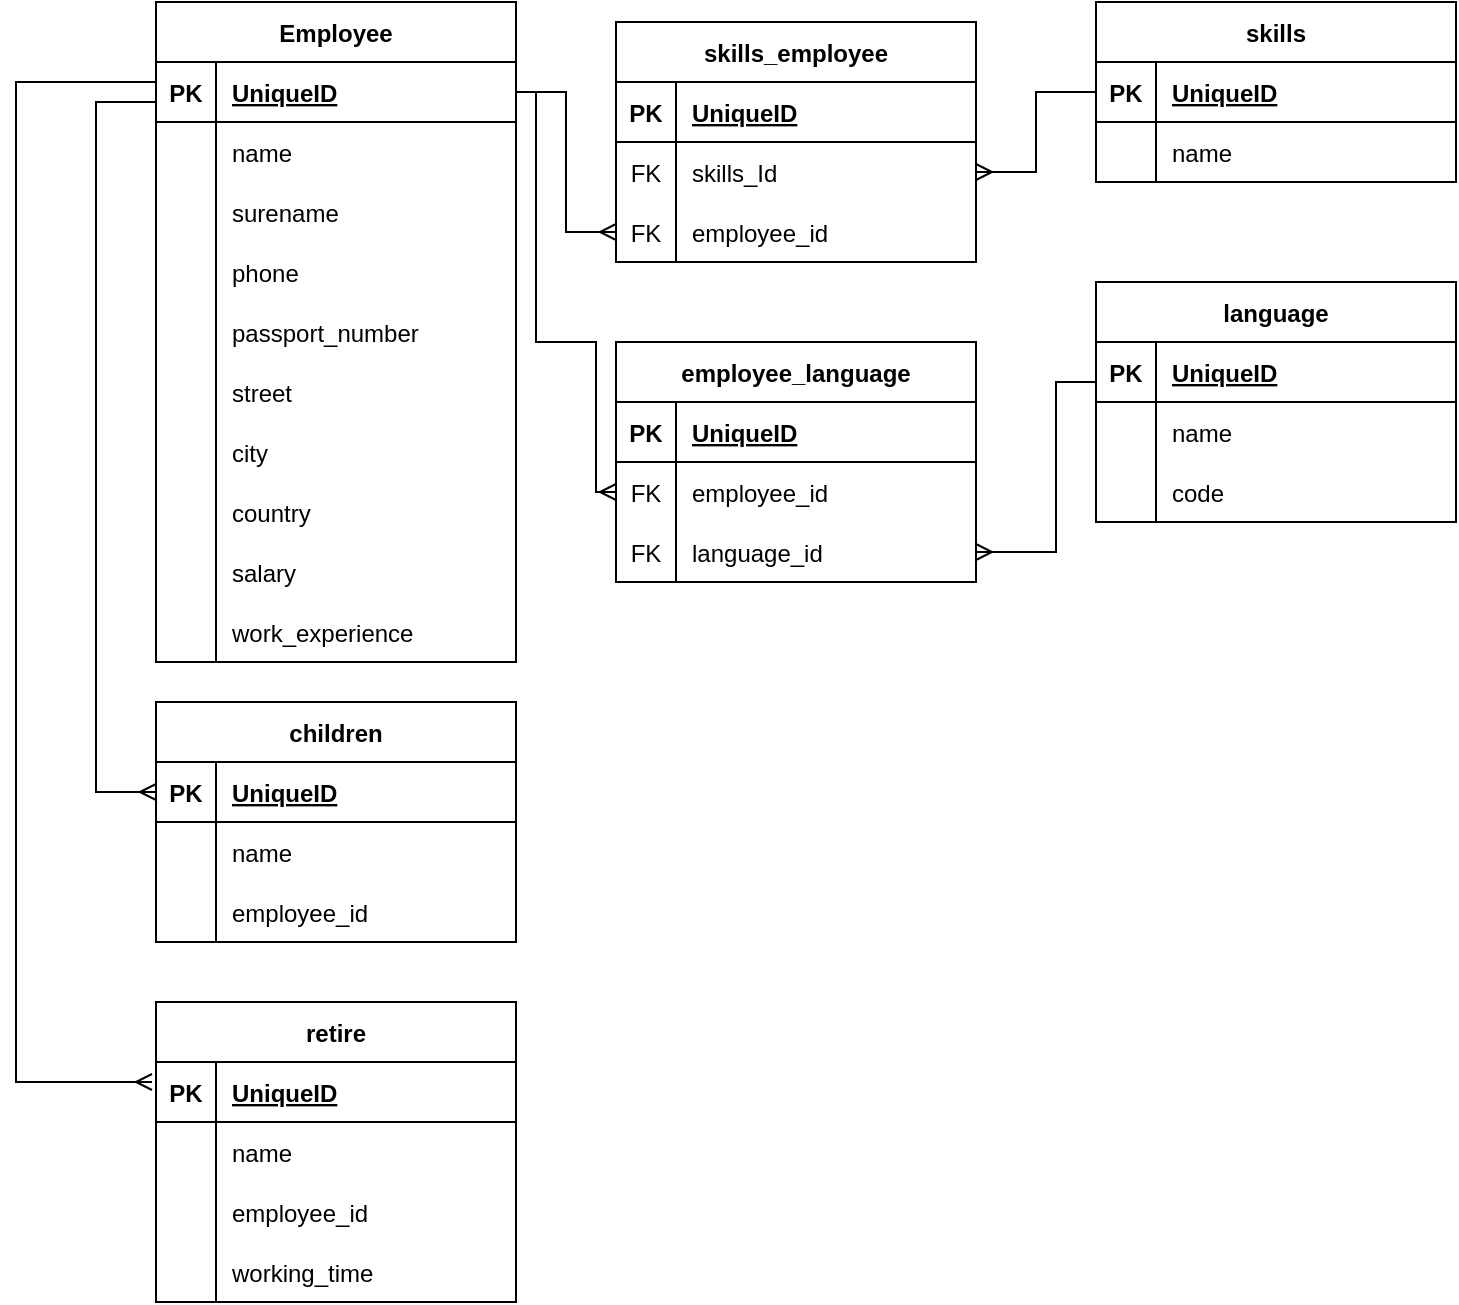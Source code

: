 <mxfile version="17.1.2" type="github">
  <diagram id="XleUn_aJ2QHgJPdEySTZ" name="Page-1">
    <mxGraphModel dx="1566" dy="840" grid="1" gridSize="10" guides="1" tooltips="1" connect="1" arrows="1" fold="1" page="1" pageScale="1" pageWidth="827" pageHeight="1169" math="0" shadow="0">
      <root>
        <mxCell id="0" />
        <mxCell id="1" parent="0" />
        <mxCell id="KHHjTdDqQCsPcmAyDWd0-1" value="Employee" style="shape=table;startSize=30;container=1;collapsible=1;childLayout=tableLayout;fixedRows=1;rowLines=0;fontStyle=1;align=center;resizeLast=1;" parent="1" vertex="1">
          <mxGeometry x="150" y="30" width="180" height="330" as="geometry" />
        </mxCell>
        <mxCell id="KHHjTdDqQCsPcmAyDWd0-2" value="" style="shape=tableRow;horizontal=0;startSize=0;swimlaneHead=0;swimlaneBody=0;fillColor=none;collapsible=0;dropTarget=0;points=[[0,0.5],[1,0.5]];portConstraint=eastwest;top=0;left=0;right=0;bottom=1;" parent="KHHjTdDqQCsPcmAyDWd0-1" vertex="1">
          <mxGeometry y="30" width="180" height="30" as="geometry" />
        </mxCell>
        <mxCell id="KHHjTdDqQCsPcmAyDWd0-3" value="PK" style="shape=partialRectangle;connectable=0;fillColor=none;top=0;left=0;bottom=0;right=0;fontStyle=1;overflow=hidden;" parent="KHHjTdDqQCsPcmAyDWd0-2" vertex="1">
          <mxGeometry width="30" height="30" as="geometry">
            <mxRectangle width="30" height="30" as="alternateBounds" />
          </mxGeometry>
        </mxCell>
        <mxCell id="KHHjTdDqQCsPcmAyDWd0-4" value="UniqueID" style="shape=partialRectangle;connectable=0;fillColor=none;top=0;left=0;bottom=0;right=0;align=left;spacingLeft=6;fontStyle=5;overflow=hidden;" parent="KHHjTdDqQCsPcmAyDWd0-2" vertex="1">
          <mxGeometry x="30" width="150" height="30" as="geometry">
            <mxRectangle width="150" height="30" as="alternateBounds" />
          </mxGeometry>
        </mxCell>
        <mxCell id="KHHjTdDqQCsPcmAyDWd0-5" value="" style="shape=tableRow;horizontal=0;startSize=0;swimlaneHead=0;swimlaneBody=0;fillColor=none;collapsible=0;dropTarget=0;points=[[0,0.5],[1,0.5]];portConstraint=eastwest;top=0;left=0;right=0;bottom=0;" parent="KHHjTdDqQCsPcmAyDWd0-1" vertex="1">
          <mxGeometry y="60" width="180" height="30" as="geometry" />
        </mxCell>
        <mxCell id="KHHjTdDqQCsPcmAyDWd0-6" value="" style="shape=partialRectangle;connectable=0;fillColor=none;top=0;left=0;bottom=0;right=0;editable=1;overflow=hidden;" parent="KHHjTdDqQCsPcmAyDWd0-5" vertex="1">
          <mxGeometry width="30" height="30" as="geometry">
            <mxRectangle width="30" height="30" as="alternateBounds" />
          </mxGeometry>
        </mxCell>
        <mxCell id="KHHjTdDqQCsPcmAyDWd0-7" value="name" style="shape=partialRectangle;connectable=0;fillColor=none;top=0;left=0;bottom=0;right=0;align=left;spacingLeft=6;overflow=hidden;" parent="KHHjTdDqQCsPcmAyDWd0-5" vertex="1">
          <mxGeometry x="30" width="150" height="30" as="geometry">
            <mxRectangle width="150" height="30" as="alternateBounds" />
          </mxGeometry>
        </mxCell>
        <mxCell id="KHHjTdDqQCsPcmAyDWd0-8" value="" style="shape=tableRow;horizontal=0;startSize=0;swimlaneHead=0;swimlaneBody=0;fillColor=none;collapsible=0;dropTarget=0;points=[[0,0.5],[1,0.5]];portConstraint=eastwest;top=0;left=0;right=0;bottom=0;" parent="KHHjTdDqQCsPcmAyDWd0-1" vertex="1">
          <mxGeometry y="90" width="180" height="30" as="geometry" />
        </mxCell>
        <mxCell id="KHHjTdDqQCsPcmAyDWd0-9" value="" style="shape=partialRectangle;connectable=0;fillColor=none;top=0;left=0;bottom=0;right=0;editable=1;overflow=hidden;" parent="KHHjTdDqQCsPcmAyDWd0-8" vertex="1">
          <mxGeometry width="30" height="30" as="geometry">
            <mxRectangle width="30" height="30" as="alternateBounds" />
          </mxGeometry>
        </mxCell>
        <mxCell id="KHHjTdDqQCsPcmAyDWd0-10" value="surename" style="shape=partialRectangle;connectable=0;fillColor=none;top=0;left=0;bottom=0;right=0;align=left;spacingLeft=6;overflow=hidden;" parent="KHHjTdDqQCsPcmAyDWd0-8" vertex="1">
          <mxGeometry x="30" width="150" height="30" as="geometry">
            <mxRectangle width="150" height="30" as="alternateBounds" />
          </mxGeometry>
        </mxCell>
        <mxCell id="KHHjTdDqQCsPcmAyDWd0-11" value="" style="shape=tableRow;horizontal=0;startSize=0;swimlaneHead=0;swimlaneBody=0;fillColor=none;collapsible=0;dropTarget=0;points=[[0,0.5],[1,0.5]];portConstraint=eastwest;top=0;left=0;right=0;bottom=0;" parent="KHHjTdDqQCsPcmAyDWd0-1" vertex="1">
          <mxGeometry y="120" width="180" height="30" as="geometry" />
        </mxCell>
        <mxCell id="KHHjTdDqQCsPcmAyDWd0-12" value="" style="shape=partialRectangle;connectable=0;fillColor=none;top=0;left=0;bottom=0;right=0;editable=1;overflow=hidden;" parent="KHHjTdDqQCsPcmAyDWd0-11" vertex="1">
          <mxGeometry width="30" height="30" as="geometry">
            <mxRectangle width="30" height="30" as="alternateBounds" />
          </mxGeometry>
        </mxCell>
        <mxCell id="KHHjTdDqQCsPcmAyDWd0-13" value="phone" style="shape=partialRectangle;connectable=0;fillColor=none;top=0;left=0;bottom=0;right=0;align=left;spacingLeft=6;overflow=hidden;" parent="KHHjTdDqQCsPcmAyDWd0-11" vertex="1">
          <mxGeometry x="30" width="150" height="30" as="geometry">
            <mxRectangle width="150" height="30" as="alternateBounds" />
          </mxGeometry>
        </mxCell>
        <mxCell id="CJWJy8tYEHnfp7j8FekK-19" value="" style="shape=tableRow;horizontal=0;startSize=0;swimlaneHead=0;swimlaneBody=0;fillColor=none;collapsible=0;dropTarget=0;points=[[0,0.5],[1,0.5]];portConstraint=eastwest;top=0;left=0;right=0;bottom=0;" vertex="1" parent="KHHjTdDqQCsPcmAyDWd0-1">
          <mxGeometry y="150" width="180" height="30" as="geometry" />
        </mxCell>
        <mxCell id="CJWJy8tYEHnfp7j8FekK-20" value="" style="shape=partialRectangle;connectable=0;fillColor=none;top=0;left=0;bottom=0;right=0;editable=1;overflow=hidden;" vertex="1" parent="CJWJy8tYEHnfp7j8FekK-19">
          <mxGeometry width="30" height="30" as="geometry">
            <mxRectangle width="30" height="30" as="alternateBounds" />
          </mxGeometry>
        </mxCell>
        <mxCell id="CJWJy8tYEHnfp7j8FekK-21" value="passport_number" style="shape=partialRectangle;connectable=0;fillColor=none;top=0;left=0;bottom=0;right=0;align=left;spacingLeft=6;overflow=hidden;" vertex="1" parent="CJWJy8tYEHnfp7j8FekK-19">
          <mxGeometry x="30" width="150" height="30" as="geometry">
            <mxRectangle width="150" height="30" as="alternateBounds" />
          </mxGeometry>
        </mxCell>
        <mxCell id="CJWJy8tYEHnfp7j8FekK-41" value="" style="shape=tableRow;horizontal=0;startSize=0;swimlaneHead=0;swimlaneBody=0;fillColor=none;collapsible=0;dropTarget=0;points=[[0,0.5],[1,0.5]];portConstraint=eastwest;top=0;left=0;right=0;bottom=0;" vertex="1" parent="KHHjTdDqQCsPcmAyDWd0-1">
          <mxGeometry y="180" width="180" height="30" as="geometry" />
        </mxCell>
        <mxCell id="CJWJy8tYEHnfp7j8FekK-42" value="" style="shape=partialRectangle;connectable=0;fillColor=none;top=0;left=0;bottom=0;right=0;editable=1;overflow=hidden;" vertex="1" parent="CJWJy8tYEHnfp7j8FekK-41">
          <mxGeometry width="30" height="30" as="geometry">
            <mxRectangle width="30" height="30" as="alternateBounds" />
          </mxGeometry>
        </mxCell>
        <mxCell id="CJWJy8tYEHnfp7j8FekK-43" value="street" style="shape=partialRectangle;connectable=0;fillColor=none;top=0;left=0;bottom=0;right=0;align=left;spacingLeft=6;overflow=hidden;" vertex="1" parent="CJWJy8tYEHnfp7j8FekK-41">
          <mxGeometry x="30" width="150" height="30" as="geometry">
            <mxRectangle width="150" height="30" as="alternateBounds" />
          </mxGeometry>
        </mxCell>
        <mxCell id="CJWJy8tYEHnfp7j8FekK-44" value="" style="shape=tableRow;horizontal=0;startSize=0;swimlaneHead=0;swimlaneBody=0;fillColor=none;collapsible=0;dropTarget=0;points=[[0,0.5],[1,0.5]];portConstraint=eastwest;top=0;left=0;right=0;bottom=0;" vertex="1" parent="KHHjTdDqQCsPcmAyDWd0-1">
          <mxGeometry y="210" width="180" height="30" as="geometry" />
        </mxCell>
        <mxCell id="CJWJy8tYEHnfp7j8FekK-45" value="" style="shape=partialRectangle;connectable=0;fillColor=none;top=0;left=0;bottom=0;right=0;editable=1;overflow=hidden;" vertex="1" parent="CJWJy8tYEHnfp7j8FekK-44">
          <mxGeometry width="30" height="30" as="geometry">
            <mxRectangle width="30" height="30" as="alternateBounds" />
          </mxGeometry>
        </mxCell>
        <mxCell id="CJWJy8tYEHnfp7j8FekK-46" value="city" style="shape=partialRectangle;connectable=0;fillColor=none;top=0;left=0;bottom=0;right=0;align=left;spacingLeft=6;overflow=hidden;" vertex="1" parent="CJWJy8tYEHnfp7j8FekK-44">
          <mxGeometry x="30" width="150" height="30" as="geometry">
            <mxRectangle width="150" height="30" as="alternateBounds" />
          </mxGeometry>
        </mxCell>
        <mxCell id="CJWJy8tYEHnfp7j8FekK-47" value="" style="shape=tableRow;horizontal=0;startSize=0;swimlaneHead=0;swimlaneBody=0;fillColor=none;collapsible=0;dropTarget=0;points=[[0,0.5],[1,0.5]];portConstraint=eastwest;top=0;left=0;right=0;bottom=0;" vertex="1" parent="KHHjTdDqQCsPcmAyDWd0-1">
          <mxGeometry y="240" width="180" height="30" as="geometry" />
        </mxCell>
        <mxCell id="CJWJy8tYEHnfp7j8FekK-48" value="" style="shape=partialRectangle;connectable=0;fillColor=none;top=0;left=0;bottom=0;right=0;editable=1;overflow=hidden;" vertex="1" parent="CJWJy8tYEHnfp7j8FekK-47">
          <mxGeometry width="30" height="30" as="geometry">
            <mxRectangle width="30" height="30" as="alternateBounds" />
          </mxGeometry>
        </mxCell>
        <mxCell id="CJWJy8tYEHnfp7j8FekK-49" value="country" style="shape=partialRectangle;connectable=0;fillColor=none;top=0;left=0;bottom=0;right=0;align=left;spacingLeft=6;overflow=hidden;" vertex="1" parent="CJWJy8tYEHnfp7j8FekK-47">
          <mxGeometry x="30" width="150" height="30" as="geometry">
            <mxRectangle width="150" height="30" as="alternateBounds" />
          </mxGeometry>
        </mxCell>
        <mxCell id="CJWJy8tYEHnfp7j8FekK-148" value="" style="shape=tableRow;horizontal=0;startSize=0;swimlaneHead=0;swimlaneBody=0;fillColor=none;collapsible=0;dropTarget=0;points=[[0,0.5],[1,0.5]];portConstraint=eastwest;top=0;left=0;right=0;bottom=0;" vertex="1" parent="KHHjTdDqQCsPcmAyDWd0-1">
          <mxGeometry y="270" width="180" height="30" as="geometry" />
        </mxCell>
        <mxCell id="CJWJy8tYEHnfp7j8FekK-149" value="" style="shape=partialRectangle;connectable=0;fillColor=none;top=0;left=0;bottom=0;right=0;editable=1;overflow=hidden;" vertex="1" parent="CJWJy8tYEHnfp7j8FekK-148">
          <mxGeometry width="30" height="30" as="geometry">
            <mxRectangle width="30" height="30" as="alternateBounds" />
          </mxGeometry>
        </mxCell>
        <mxCell id="CJWJy8tYEHnfp7j8FekK-150" value="salary" style="shape=partialRectangle;connectable=0;fillColor=none;top=0;left=0;bottom=0;right=0;align=left;spacingLeft=6;overflow=hidden;" vertex="1" parent="CJWJy8tYEHnfp7j8FekK-148">
          <mxGeometry x="30" width="150" height="30" as="geometry">
            <mxRectangle width="150" height="30" as="alternateBounds" />
          </mxGeometry>
        </mxCell>
        <mxCell id="CJWJy8tYEHnfp7j8FekK-162" value="" style="shape=tableRow;horizontal=0;startSize=0;swimlaneHead=0;swimlaneBody=0;fillColor=none;collapsible=0;dropTarget=0;points=[[0,0.5],[1,0.5]];portConstraint=eastwest;top=0;left=0;right=0;bottom=0;" vertex="1" parent="KHHjTdDqQCsPcmAyDWd0-1">
          <mxGeometry y="300" width="180" height="30" as="geometry" />
        </mxCell>
        <mxCell id="CJWJy8tYEHnfp7j8FekK-163" value="" style="shape=partialRectangle;connectable=0;fillColor=none;top=0;left=0;bottom=0;right=0;editable=1;overflow=hidden;" vertex="1" parent="CJWJy8tYEHnfp7j8FekK-162">
          <mxGeometry width="30" height="30" as="geometry">
            <mxRectangle width="30" height="30" as="alternateBounds" />
          </mxGeometry>
        </mxCell>
        <mxCell id="CJWJy8tYEHnfp7j8FekK-164" value="work_experience" style="shape=partialRectangle;connectable=0;fillColor=none;top=0;left=0;bottom=0;right=0;align=left;spacingLeft=6;overflow=hidden;" vertex="1" parent="CJWJy8tYEHnfp7j8FekK-162">
          <mxGeometry x="30" width="150" height="30" as="geometry">
            <mxRectangle width="150" height="30" as="alternateBounds" />
          </mxGeometry>
        </mxCell>
        <mxCell id="KHHjTdDqQCsPcmAyDWd0-73" value="skills" style="shape=table;startSize=30;container=1;collapsible=1;childLayout=tableLayout;fixedRows=1;rowLines=0;fontStyle=1;align=center;resizeLast=1;" parent="1" vertex="1">
          <mxGeometry x="620" y="30" width="180" height="90" as="geometry" />
        </mxCell>
        <mxCell id="KHHjTdDqQCsPcmAyDWd0-74" value="" style="shape=tableRow;horizontal=0;startSize=0;swimlaneHead=0;swimlaneBody=0;fillColor=none;collapsible=0;dropTarget=0;points=[[0,0.5],[1,0.5]];portConstraint=eastwest;top=0;left=0;right=0;bottom=1;" parent="KHHjTdDqQCsPcmAyDWd0-73" vertex="1">
          <mxGeometry y="30" width="180" height="30" as="geometry" />
        </mxCell>
        <mxCell id="KHHjTdDqQCsPcmAyDWd0-75" value="PK" style="shape=partialRectangle;connectable=0;fillColor=none;top=0;left=0;bottom=0;right=0;fontStyle=1;overflow=hidden;" parent="KHHjTdDqQCsPcmAyDWd0-74" vertex="1">
          <mxGeometry width="30" height="30" as="geometry">
            <mxRectangle width="30" height="30" as="alternateBounds" />
          </mxGeometry>
        </mxCell>
        <mxCell id="KHHjTdDqQCsPcmAyDWd0-76" value="UniqueID" style="shape=partialRectangle;connectable=0;fillColor=none;top=0;left=0;bottom=0;right=0;align=left;spacingLeft=6;fontStyle=5;overflow=hidden;" parent="KHHjTdDqQCsPcmAyDWd0-74" vertex="1">
          <mxGeometry x="30" width="150" height="30" as="geometry">
            <mxRectangle width="150" height="30" as="alternateBounds" />
          </mxGeometry>
        </mxCell>
        <mxCell id="KHHjTdDqQCsPcmAyDWd0-77" value="" style="shape=tableRow;horizontal=0;startSize=0;swimlaneHead=0;swimlaneBody=0;fillColor=none;collapsible=0;dropTarget=0;points=[[0,0.5],[1,0.5]];portConstraint=eastwest;top=0;left=0;right=0;bottom=0;" parent="KHHjTdDqQCsPcmAyDWd0-73" vertex="1">
          <mxGeometry y="60" width="180" height="30" as="geometry" />
        </mxCell>
        <mxCell id="KHHjTdDqQCsPcmAyDWd0-78" value="" style="shape=partialRectangle;connectable=0;fillColor=none;top=0;left=0;bottom=0;right=0;editable=1;overflow=hidden;" parent="KHHjTdDqQCsPcmAyDWd0-77" vertex="1">
          <mxGeometry width="30" height="30" as="geometry">
            <mxRectangle width="30" height="30" as="alternateBounds" />
          </mxGeometry>
        </mxCell>
        <mxCell id="KHHjTdDqQCsPcmAyDWd0-79" value="name" style="shape=partialRectangle;connectable=0;fillColor=none;top=0;left=0;bottom=0;right=0;align=left;spacingLeft=6;overflow=hidden;" parent="KHHjTdDqQCsPcmAyDWd0-77" vertex="1">
          <mxGeometry x="30" width="150" height="30" as="geometry">
            <mxRectangle width="150" height="30" as="alternateBounds" />
          </mxGeometry>
        </mxCell>
        <mxCell id="KHHjTdDqQCsPcmAyDWd0-86" value="skills_employee" style="shape=table;startSize=30;container=1;collapsible=1;childLayout=tableLayout;fixedRows=1;rowLines=0;fontStyle=1;align=center;resizeLast=1;" parent="1" vertex="1">
          <mxGeometry x="380" y="40" width="180" height="120" as="geometry" />
        </mxCell>
        <mxCell id="KHHjTdDqQCsPcmAyDWd0-87" value="" style="shape=tableRow;horizontal=0;startSize=0;swimlaneHead=0;swimlaneBody=0;fillColor=none;collapsible=0;dropTarget=0;points=[[0,0.5],[1,0.5]];portConstraint=eastwest;top=0;left=0;right=0;bottom=1;" parent="KHHjTdDqQCsPcmAyDWd0-86" vertex="1">
          <mxGeometry y="30" width="180" height="30" as="geometry" />
        </mxCell>
        <mxCell id="KHHjTdDqQCsPcmAyDWd0-88" value="PK" style="shape=partialRectangle;connectable=0;fillColor=none;top=0;left=0;bottom=0;right=0;fontStyle=1;overflow=hidden;" parent="KHHjTdDqQCsPcmAyDWd0-87" vertex="1">
          <mxGeometry width="30" height="30" as="geometry">
            <mxRectangle width="30" height="30" as="alternateBounds" />
          </mxGeometry>
        </mxCell>
        <mxCell id="KHHjTdDqQCsPcmAyDWd0-89" value="UniqueID" style="shape=partialRectangle;connectable=0;fillColor=none;top=0;left=0;bottom=0;right=0;align=left;spacingLeft=6;fontStyle=5;overflow=hidden;" parent="KHHjTdDqQCsPcmAyDWd0-87" vertex="1">
          <mxGeometry x="30" width="150" height="30" as="geometry">
            <mxRectangle width="150" height="30" as="alternateBounds" />
          </mxGeometry>
        </mxCell>
        <mxCell id="KHHjTdDqQCsPcmAyDWd0-90" value="" style="shape=tableRow;horizontal=0;startSize=0;swimlaneHead=0;swimlaneBody=0;fillColor=none;collapsible=0;dropTarget=0;points=[[0,0.5],[1,0.5]];portConstraint=eastwest;top=0;left=0;right=0;bottom=0;" parent="KHHjTdDqQCsPcmAyDWd0-86" vertex="1">
          <mxGeometry y="60" width="180" height="30" as="geometry" />
        </mxCell>
        <mxCell id="KHHjTdDqQCsPcmAyDWd0-91" value="FK" style="shape=partialRectangle;connectable=0;fillColor=none;top=0;left=0;bottom=0;right=0;editable=1;overflow=hidden;" parent="KHHjTdDqQCsPcmAyDWd0-90" vertex="1">
          <mxGeometry width="30" height="30" as="geometry">
            <mxRectangle width="30" height="30" as="alternateBounds" />
          </mxGeometry>
        </mxCell>
        <mxCell id="KHHjTdDqQCsPcmAyDWd0-92" value="skills_Id" style="shape=partialRectangle;connectable=0;fillColor=none;top=0;left=0;bottom=0;right=0;align=left;spacingLeft=6;overflow=hidden;" parent="KHHjTdDqQCsPcmAyDWd0-90" vertex="1">
          <mxGeometry x="30" width="150" height="30" as="geometry">
            <mxRectangle width="150" height="30" as="alternateBounds" />
          </mxGeometry>
        </mxCell>
        <mxCell id="KHHjTdDqQCsPcmAyDWd0-93" value="" style="shape=tableRow;horizontal=0;startSize=0;swimlaneHead=0;swimlaneBody=0;fillColor=none;collapsible=0;dropTarget=0;points=[[0,0.5],[1,0.5]];portConstraint=eastwest;top=0;left=0;right=0;bottom=0;" parent="KHHjTdDqQCsPcmAyDWd0-86" vertex="1">
          <mxGeometry y="90" width="180" height="30" as="geometry" />
        </mxCell>
        <mxCell id="KHHjTdDqQCsPcmAyDWd0-94" value="FK" style="shape=partialRectangle;connectable=0;fillColor=none;top=0;left=0;bottom=0;right=0;editable=1;overflow=hidden;" parent="KHHjTdDqQCsPcmAyDWd0-93" vertex="1">
          <mxGeometry width="30" height="30" as="geometry">
            <mxRectangle width="30" height="30" as="alternateBounds" />
          </mxGeometry>
        </mxCell>
        <mxCell id="KHHjTdDqQCsPcmAyDWd0-95" value="employee_id" style="shape=partialRectangle;connectable=0;fillColor=none;top=0;left=0;bottom=0;right=0;align=left;spacingLeft=6;overflow=hidden;" parent="KHHjTdDqQCsPcmAyDWd0-93" vertex="1">
          <mxGeometry x="30" width="150" height="30" as="geometry">
            <mxRectangle width="150" height="30" as="alternateBounds" />
          </mxGeometry>
        </mxCell>
        <mxCell id="KHHjTdDqQCsPcmAyDWd0-102" style="edgeStyle=orthogonalEdgeStyle;rounded=0;orthogonalLoop=1;jettySize=auto;html=1;entryX=1;entryY=0.5;entryDx=0;entryDy=0;endArrow=ERmany;endFill=0;" parent="1" source="KHHjTdDqQCsPcmAyDWd0-74" target="KHHjTdDqQCsPcmAyDWd0-90" edge="1">
          <mxGeometry relative="1" as="geometry" />
        </mxCell>
        <mxCell id="KHHjTdDqQCsPcmAyDWd0-103" style="edgeStyle=orthogonalEdgeStyle;rounded=0;orthogonalLoop=1;jettySize=auto;html=1;entryX=0;entryY=0.5;entryDx=0;entryDy=0;endArrow=ERmany;endFill=0;" parent="1" source="KHHjTdDqQCsPcmAyDWd0-2" target="KHHjTdDqQCsPcmAyDWd0-93" edge="1">
          <mxGeometry relative="1" as="geometry" />
        </mxCell>
        <mxCell id="CJWJy8tYEHnfp7j8FekK-84" value="language" style="shape=table;startSize=30;container=1;collapsible=1;childLayout=tableLayout;fixedRows=1;rowLines=0;fontStyle=1;align=center;resizeLast=1;" vertex="1" parent="1">
          <mxGeometry x="620" y="170" width="180" height="120" as="geometry" />
        </mxCell>
        <mxCell id="CJWJy8tYEHnfp7j8FekK-85" value="" style="shape=tableRow;horizontal=0;startSize=0;swimlaneHead=0;swimlaneBody=0;fillColor=none;collapsible=0;dropTarget=0;points=[[0,0.5],[1,0.5]];portConstraint=eastwest;top=0;left=0;right=0;bottom=1;" vertex="1" parent="CJWJy8tYEHnfp7j8FekK-84">
          <mxGeometry y="30" width="180" height="30" as="geometry" />
        </mxCell>
        <mxCell id="CJWJy8tYEHnfp7j8FekK-86" value="PK" style="shape=partialRectangle;connectable=0;fillColor=none;top=0;left=0;bottom=0;right=0;fontStyle=1;overflow=hidden;" vertex="1" parent="CJWJy8tYEHnfp7j8FekK-85">
          <mxGeometry width="30" height="30" as="geometry">
            <mxRectangle width="30" height="30" as="alternateBounds" />
          </mxGeometry>
        </mxCell>
        <mxCell id="CJWJy8tYEHnfp7j8FekK-87" value="UniqueID" style="shape=partialRectangle;connectable=0;fillColor=none;top=0;left=0;bottom=0;right=0;align=left;spacingLeft=6;fontStyle=5;overflow=hidden;" vertex="1" parent="CJWJy8tYEHnfp7j8FekK-85">
          <mxGeometry x="30" width="150" height="30" as="geometry">
            <mxRectangle width="150" height="30" as="alternateBounds" />
          </mxGeometry>
        </mxCell>
        <mxCell id="CJWJy8tYEHnfp7j8FekK-88" value="" style="shape=tableRow;horizontal=0;startSize=0;swimlaneHead=0;swimlaneBody=0;fillColor=none;collapsible=0;dropTarget=0;points=[[0,0.5],[1,0.5]];portConstraint=eastwest;top=0;left=0;right=0;bottom=0;" vertex="1" parent="CJWJy8tYEHnfp7j8FekK-84">
          <mxGeometry y="60" width="180" height="30" as="geometry" />
        </mxCell>
        <mxCell id="CJWJy8tYEHnfp7j8FekK-89" value="" style="shape=partialRectangle;connectable=0;fillColor=none;top=0;left=0;bottom=0;right=0;editable=1;overflow=hidden;" vertex="1" parent="CJWJy8tYEHnfp7j8FekK-88">
          <mxGeometry width="30" height="30" as="geometry">
            <mxRectangle width="30" height="30" as="alternateBounds" />
          </mxGeometry>
        </mxCell>
        <mxCell id="CJWJy8tYEHnfp7j8FekK-90" value="name" style="shape=partialRectangle;connectable=0;fillColor=none;top=0;left=0;bottom=0;right=0;align=left;spacingLeft=6;overflow=hidden;" vertex="1" parent="CJWJy8tYEHnfp7j8FekK-88">
          <mxGeometry x="30" width="150" height="30" as="geometry">
            <mxRectangle width="150" height="30" as="alternateBounds" />
          </mxGeometry>
        </mxCell>
        <mxCell id="CJWJy8tYEHnfp7j8FekK-91" value="" style="shape=tableRow;horizontal=0;startSize=0;swimlaneHead=0;swimlaneBody=0;fillColor=none;collapsible=0;dropTarget=0;points=[[0,0.5],[1,0.5]];portConstraint=eastwest;top=0;left=0;right=0;bottom=0;" vertex="1" parent="CJWJy8tYEHnfp7j8FekK-84">
          <mxGeometry y="90" width="180" height="30" as="geometry" />
        </mxCell>
        <mxCell id="CJWJy8tYEHnfp7j8FekK-92" value="" style="shape=partialRectangle;connectable=0;fillColor=none;top=0;left=0;bottom=0;right=0;editable=1;overflow=hidden;" vertex="1" parent="CJWJy8tYEHnfp7j8FekK-91">
          <mxGeometry width="30" height="30" as="geometry">
            <mxRectangle width="30" height="30" as="alternateBounds" />
          </mxGeometry>
        </mxCell>
        <mxCell id="CJWJy8tYEHnfp7j8FekK-93" value="code" style="shape=partialRectangle;connectable=0;fillColor=none;top=0;left=0;bottom=0;right=0;align=left;spacingLeft=6;overflow=hidden;" vertex="1" parent="CJWJy8tYEHnfp7j8FekK-91">
          <mxGeometry x="30" width="150" height="30" as="geometry">
            <mxRectangle width="150" height="30" as="alternateBounds" />
          </mxGeometry>
        </mxCell>
        <mxCell id="CJWJy8tYEHnfp7j8FekK-103" value="employee_language" style="shape=table;startSize=30;container=1;collapsible=1;childLayout=tableLayout;fixedRows=1;rowLines=0;fontStyle=1;align=center;resizeLast=1;" vertex="1" parent="1">
          <mxGeometry x="380" y="200" width="180" height="120" as="geometry" />
        </mxCell>
        <mxCell id="CJWJy8tYEHnfp7j8FekK-104" value="" style="shape=tableRow;horizontal=0;startSize=0;swimlaneHead=0;swimlaneBody=0;fillColor=none;collapsible=0;dropTarget=0;points=[[0,0.5],[1,0.5]];portConstraint=eastwest;top=0;left=0;right=0;bottom=1;" vertex="1" parent="CJWJy8tYEHnfp7j8FekK-103">
          <mxGeometry y="30" width="180" height="30" as="geometry" />
        </mxCell>
        <mxCell id="CJWJy8tYEHnfp7j8FekK-105" value="PK" style="shape=partialRectangle;connectable=0;fillColor=none;top=0;left=0;bottom=0;right=0;fontStyle=1;overflow=hidden;" vertex="1" parent="CJWJy8tYEHnfp7j8FekK-104">
          <mxGeometry width="30" height="30" as="geometry">
            <mxRectangle width="30" height="30" as="alternateBounds" />
          </mxGeometry>
        </mxCell>
        <mxCell id="CJWJy8tYEHnfp7j8FekK-106" value="UniqueID" style="shape=partialRectangle;connectable=0;fillColor=none;top=0;left=0;bottom=0;right=0;align=left;spacingLeft=6;fontStyle=5;overflow=hidden;" vertex="1" parent="CJWJy8tYEHnfp7j8FekK-104">
          <mxGeometry x="30" width="150" height="30" as="geometry">
            <mxRectangle width="150" height="30" as="alternateBounds" />
          </mxGeometry>
        </mxCell>
        <mxCell id="CJWJy8tYEHnfp7j8FekK-110" value="" style="shape=tableRow;horizontal=0;startSize=0;swimlaneHead=0;swimlaneBody=0;fillColor=none;collapsible=0;dropTarget=0;points=[[0,0.5],[1,0.5]];portConstraint=eastwest;top=0;left=0;right=0;bottom=0;" vertex="1" parent="CJWJy8tYEHnfp7j8FekK-103">
          <mxGeometry y="60" width="180" height="30" as="geometry" />
        </mxCell>
        <mxCell id="CJWJy8tYEHnfp7j8FekK-111" value="FK" style="shape=partialRectangle;connectable=0;fillColor=none;top=0;left=0;bottom=0;right=0;editable=1;overflow=hidden;" vertex="1" parent="CJWJy8tYEHnfp7j8FekK-110">
          <mxGeometry width="30" height="30" as="geometry">
            <mxRectangle width="30" height="30" as="alternateBounds" />
          </mxGeometry>
        </mxCell>
        <mxCell id="CJWJy8tYEHnfp7j8FekK-112" value="employee_id" style="shape=partialRectangle;connectable=0;fillColor=none;top=0;left=0;bottom=0;right=0;align=left;spacingLeft=6;overflow=hidden;" vertex="1" parent="CJWJy8tYEHnfp7j8FekK-110">
          <mxGeometry x="30" width="150" height="30" as="geometry">
            <mxRectangle width="150" height="30" as="alternateBounds" />
          </mxGeometry>
        </mxCell>
        <mxCell id="CJWJy8tYEHnfp7j8FekK-120" value="" style="shape=tableRow;horizontal=0;startSize=0;swimlaneHead=0;swimlaneBody=0;fillColor=none;collapsible=0;dropTarget=0;points=[[0,0.5],[1,0.5]];portConstraint=eastwest;top=0;left=0;right=0;bottom=0;" vertex="1" parent="CJWJy8tYEHnfp7j8FekK-103">
          <mxGeometry y="90" width="180" height="30" as="geometry" />
        </mxCell>
        <mxCell id="CJWJy8tYEHnfp7j8FekK-121" value="FK" style="shape=partialRectangle;connectable=0;fillColor=none;top=0;left=0;bottom=0;right=0;editable=1;overflow=hidden;" vertex="1" parent="CJWJy8tYEHnfp7j8FekK-120">
          <mxGeometry width="30" height="30" as="geometry">
            <mxRectangle width="30" height="30" as="alternateBounds" />
          </mxGeometry>
        </mxCell>
        <mxCell id="CJWJy8tYEHnfp7j8FekK-122" value="language_id" style="shape=partialRectangle;connectable=0;fillColor=none;top=0;left=0;bottom=0;right=0;align=left;spacingLeft=6;overflow=hidden;" vertex="1" parent="CJWJy8tYEHnfp7j8FekK-120">
          <mxGeometry x="30" width="150" height="30" as="geometry">
            <mxRectangle width="150" height="30" as="alternateBounds" />
          </mxGeometry>
        </mxCell>
        <mxCell id="CJWJy8tYEHnfp7j8FekK-134" style="edgeStyle=orthogonalEdgeStyle;rounded=0;orthogonalLoop=1;jettySize=auto;html=1;entryX=0;entryY=0.5;entryDx=0;entryDy=0;endArrow=ERmany;endFill=0;exitX=1;exitY=0.5;exitDx=0;exitDy=0;" edge="1" parent="1" source="KHHjTdDqQCsPcmAyDWd0-2" target="CJWJy8tYEHnfp7j8FekK-110">
          <mxGeometry relative="1" as="geometry">
            <mxPoint x="340" y="80" as="sourcePoint" />
            <mxPoint x="360" y="280" as="targetPoint" />
            <Array as="points">
              <mxPoint x="340" y="75" />
              <mxPoint x="340" y="200" />
              <mxPoint x="370" y="200" />
              <mxPoint x="370" y="275" />
            </Array>
          </mxGeometry>
        </mxCell>
        <mxCell id="CJWJy8tYEHnfp7j8FekK-135" style="edgeStyle=orthogonalEdgeStyle;rounded=0;orthogonalLoop=1;jettySize=auto;html=1;endArrow=ERmany;endFill=0;entryX=1;entryY=0.5;entryDx=0;entryDy=0;" edge="1" parent="1" target="CJWJy8tYEHnfp7j8FekK-120">
          <mxGeometry relative="1" as="geometry">
            <mxPoint x="620" y="220" as="sourcePoint" />
            <mxPoint x="580" y="300" as="targetPoint" />
            <Array as="points">
              <mxPoint x="600" y="220" />
              <mxPoint x="600" y="305" />
            </Array>
          </mxGeometry>
        </mxCell>
        <mxCell id="CJWJy8tYEHnfp7j8FekK-136" value="children" style="shape=table;startSize=30;container=1;collapsible=1;childLayout=tableLayout;fixedRows=1;rowLines=0;fontStyle=1;align=center;resizeLast=1;" vertex="1" parent="1">
          <mxGeometry x="150" y="380" width="180" height="120" as="geometry" />
        </mxCell>
        <mxCell id="CJWJy8tYEHnfp7j8FekK-137" value="" style="shape=tableRow;horizontal=0;startSize=0;swimlaneHead=0;swimlaneBody=0;fillColor=none;collapsible=0;dropTarget=0;points=[[0,0.5],[1,0.5]];portConstraint=eastwest;top=0;left=0;right=0;bottom=1;" vertex="1" parent="CJWJy8tYEHnfp7j8FekK-136">
          <mxGeometry y="30" width="180" height="30" as="geometry" />
        </mxCell>
        <mxCell id="CJWJy8tYEHnfp7j8FekK-138" value="PK" style="shape=partialRectangle;connectable=0;fillColor=none;top=0;left=0;bottom=0;right=0;fontStyle=1;overflow=hidden;" vertex="1" parent="CJWJy8tYEHnfp7j8FekK-137">
          <mxGeometry width="30" height="30" as="geometry">
            <mxRectangle width="30" height="30" as="alternateBounds" />
          </mxGeometry>
        </mxCell>
        <mxCell id="CJWJy8tYEHnfp7j8FekK-139" value="UniqueID" style="shape=partialRectangle;connectable=0;fillColor=none;top=0;left=0;bottom=0;right=0;align=left;spacingLeft=6;fontStyle=5;overflow=hidden;" vertex="1" parent="CJWJy8tYEHnfp7j8FekK-137">
          <mxGeometry x="30" width="150" height="30" as="geometry">
            <mxRectangle width="150" height="30" as="alternateBounds" />
          </mxGeometry>
        </mxCell>
        <mxCell id="CJWJy8tYEHnfp7j8FekK-140" value="" style="shape=tableRow;horizontal=0;startSize=0;swimlaneHead=0;swimlaneBody=0;fillColor=none;collapsible=0;dropTarget=0;points=[[0,0.5],[1,0.5]];portConstraint=eastwest;top=0;left=0;right=0;bottom=0;" vertex="1" parent="CJWJy8tYEHnfp7j8FekK-136">
          <mxGeometry y="60" width="180" height="30" as="geometry" />
        </mxCell>
        <mxCell id="CJWJy8tYEHnfp7j8FekK-141" value="" style="shape=partialRectangle;connectable=0;fillColor=none;top=0;left=0;bottom=0;right=0;editable=1;overflow=hidden;" vertex="1" parent="CJWJy8tYEHnfp7j8FekK-140">
          <mxGeometry width="30" height="30" as="geometry">
            <mxRectangle width="30" height="30" as="alternateBounds" />
          </mxGeometry>
        </mxCell>
        <mxCell id="CJWJy8tYEHnfp7j8FekK-142" value="name" style="shape=partialRectangle;connectable=0;fillColor=none;top=0;left=0;bottom=0;right=0;align=left;spacingLeft=6;overflow=hidden;" vertex="1" parent="CJWJy8tYEHnfp7j8FekK-140">
          <mxGeometry x="30" width="150" height="30" as="geometry">
            <mxRectangle width="150" height="30" as="alternateBounds" />
          </mxGeometry>
        </mxCell>
        <mxCell id="CJWJy8tYEHnfp7j8FekK-143" value="" style="shape=tableRow;horizontal=0;startSize=0;swimlaneHead=0;swimlaneBody=0;fillColor=none;collapsible=0;dropTarget=0;points=[[0,0.5],[1,0.5]];portConstraint=eastwest;top=0;left=0;right=0;bottom=0;" vertex="1" parent="CJWJy8tYEHnfp7j8FekK-136">
          <mxGeometry y="90" width="180" height="30" as="geometry" />
        </mxCell>
        <mxCell id="CJWJy8tYEHnfp7j8FekK-144" value="" style="shape=partialRectangle;connectable=0;fillColor=none;top=0;left=0;bottom=0;right=0;editable=1;overflow=hidden;" vertex="1" parent="CJWJy8tYEHnfp7j8FekK-143">
          <mxGeometry width="30" height="30" as="geometry">
            <mxRectangle width="30" height="30" as="alternateBounds" />
          </mxGeometry>
        </mxCell>
        <mxCell id="CJWJy8tYEHnfp7j8FekK-145" value="employee_id" style="shape=partialRectangle;connectable=0;fillColor=none;top=0;left=0;bottom=0;right=0;align=left;spacingLeft=6;overflow=hidden;" vertex="1" parent="CJWJy8tYEHnfp7j8FekK-143">
          <mxGeometry x="30" width="150" height="30" as="geometry">
            <mxRectangle width="150" height="30" as="alternateBounds" />
          </mxGeometry>
        </mxCell>
        <mxCell id="CJWJy8tYEHnfp7j8FekK-146" style="edgeStyle=orthogonalEdgeStyle;rounded=0;orthogonalLoop=1;jettySize=auto;html=1;endArrow=ERmany;endFill=0;entryX=0;entryY=0.5;entryDx=0;entryDy=0;exitX=0;exitY=0.5;exitDx=0;exitDy=0;" edge="1" parent="1" source="KHHjTdDqQCsPcmAyDWd0-2" target="CJWJy8tYEHnfp7j8FekK-137">
          <mxGeometry relative="1" as="geometry">
            <mxPoint x="60" y="120" as="sourcePoint" />
            <mxPoint x="550" y="460" as="targetPoint" />
            <Array as="points">
              <mxPoint x="150" y="80" />
              <mxPoint x="120" y="80" />
              <mxPoint x="120" y="425" />
            </Array>
          </mxGeometry>
        </mxCell>
        <mxCell id="CJWJy8tYEHnfp7j8FekK-151" value="retire" style="shape=table;startSize=30;container=1;collapsible=1;childLayout=tableLayout;fixedRows=1;rowLines=0;fontStyle=1;align=center;resizeLast=1;" vertex="1" parent="1">
          <mxGeometry x="150" y="530" width="180" height="150" as="geometry" />
        </mxCell>
        <mxCell id="CJWJy8tYEHnfp7j8FekK-152" value="" style="shape=tableRow;horizontal=0;startSize=0;swimlaneHead=0;swimlaneBody=0;fillColor=none;collapsible=0;dropTarget=0;points=[[0,0.5],[1,0.5]];portConstraint=eastwest;top=0;left=0;right=0;bottom=1;" vertex="1" parent="CJWJy8tYEHnfp7j8FekK-151">
          <mxGeometry y="30" width="180" height="30" as="geometry" />
        </mxCell>
        <mxCell id="CJWJy8tYEHnfp7j8FekK-153" value="PK" style="shape=partialRectangle;connectable=0;fillColor=none;top=0;left=0;bottom=0;right=0;fontStyle=1;overflow=hidden;" vertex="1" parent="CJWJy8tYEHnfp7j8FekK-152">
          <mxGeometry width="30" height="30" as="geometry">
            <mxRectangle width="30" height="30" as="alternateBounds" />
          </mxGeometry>
        </mxCell>
        <mxCell id="CJWJy8tYEHnfp7j8FekK-154" value="UniqueID" style="shape=partialRectangle;connectable=0;fillColor=none;top=0;left=0;bottom=0;right=0;align=left;spacingLeft=6;fontStyle=5;overflow=hidden;" vertex="1" parent="CJWJy8tYEHnfp7j8FekK-152">
          <mxGeometry x="30" width="150" height="30" as="geometry">
            <mxRectangle width="150" height="30" as="alternateBounds" />
          </mxGeometry>
        </mxCell>
        <mxCell id="CJWJy8tYEHnfp7j8FekK-155" value="" style="shape=tableRow;horizontal=0;startSize=0;swimlaneHead=0;swimlaneBody=0;fillColor=none;collapsible=0;dropTarget=0;points=[[0,0.5],[1,0.5]];portConstraint=eastwest;top=0;left=0;right=0;bottom=0;" vertex="1" parent="CJWJy8tYEHnfp7j8FekK-151">
          <mxGeometry y="60" width="180" height="30" as="geometry" />
        </mxCell>
        <mxCell id="CJWJy8tYEHnfp7j8FekK-156" value="" style="shape=partialRectangle;connectable=0;fillColor=none;top=0;left=0;bottom=0;right=0;editable=1;overflow=hidden;" vertex="1" parent="CJWJy8tYEHnfp7j8FekK-155">
          <mxGeometry width="30" height="30" as="geometry">
            <mxRectangle width="30" height="30" as="alternateBounds" />
          </mxGeometry>
        </mxCell>
        <mxCell id="CJWJy8tYEHnfp7j8FekK-157" value="name" style="shape=partialRectangle;connectable=0;fillColor=none;top=0;left=0;bottom=0;right=0;align=left;spacingLeft=6;overflow=hidden;" vertex="1" parent="CJWJy8tYEHnfp7j8FekK-155">
          <mxGeometry x="30" width="150" height="30" as="geometry">
            <mxRectangle width="150" height="30" as="alternateBounds" />
          </mxGeometry>
        </mxCell>
        <mxCell id="CJWJy8tYEHnfp7j8FekK-158" value="" style="shape=tableRow;horizontal=0;startSize=0;swimlaneHead=0;swimlaneBody=0;fillColor=none;collapsible=0;dropTarget=0;points=[[0,0.5],[1,0.5]];portConstraint=eastwest;top=0;left=0;right=0;bottom=0;" vertex="1" parent="CJWJy8tYEHnfp7j8FekK-151">
          <mxGeometry y="90" width="180" height="30" as="geometry" />
        </mxCell>
        <mxCell id="CJWJy8tYEHnfp7j8FekK-159" value="" style="shape=partialRectangle;connectable=0;fillColor=none;top=0;left=0;bottom=0;right=0;editable=1;overflow=hidden;" vertex="1" parent="CJWJy8tYEHnfp7j8FekK-158">
          <mxGeometry width="30" height="30" as="geometry">
            <mxRectangle width="30" height="30" as="alternateBounds" />
          </mxGeometry>
        </mxCell>
        <mxCell id="CJWJy8tYEHnfp7j8FekK-160" value="employee_id" style="shape=partialRectangle;connectable=0;fillColor=none;top=0;left=0;bottom=0;right=0;align=left;spacingLeft=6;overflow=hidden;" vertex="1" parent="CJWJy8tYEHnfp7j8FekK-158">
          <mxGeometry x="30" width="150" height="30" as="geometry">
            <mxRectangle width="150" height="30" as="alternateBounds" />
          </mxGeometry>
        </mxCell>
        <mxCell id="CJWJy8tYEHnfp7j8FekK-165" value="" style="shape=tableRow;horizontal=0;startSize=0;swimlaneHead=0;swimlaneBody=0;fillColor=none;collapsible=0;dropTarget=0;points=[[0,0.5],[1,0.5]];portConstraint=eastwest;top=0;left=0;right=0;bottom=0;" vertex="1" parent="CJWJy8tYEHnfp7j8FekK-151">
          <mxGeometry y="120" width="180" height="30" as="geometry" />
        </mxCell>
        <mxCell id="CJWJy8tYEHnfp7j8FekK-166" value="" style="shape=partialRectangle;connectable=0;fillColor=none;top=0;left=0;bottom=0;right=0;editable=1;overflow=hidden;" vertex="1" parent="CJWJy8tYEHnfp7j8FekK-165">
          <mxGeometry width="30" height="30" as="geometry">
            <mxRectangle width="30" height="30" as="alternateBounds" />
          </mxGeometry>
        </mxCell>
        <mxCell id="CJWJy8tYEHnfp7j8FekK-167" value="working_time" style="shape=partialRectangle;connectable=0;fillColor=none;top=0;left=0;bottom=0;right=0;align=left;spacingLeft=6;overflow=hidden;" vertex="1" parent="CJWJy8tYEHnfp7j8FekK-165">
          <mxGeometry x="30" width="150" height="30" as="geometry">
            <mxRectangle width="150" height="30" as="alternateBounds" />
          </mxGeometry>
        </mxCell>
        <mxCell id="CJWJy8tYEHnfp7j8FekK-161" style="edgeStyle=orthogonalEdgeStyle;rounded=0;orthogonalLoop=1;jettySize=auto;html=1;endArrow=ERmany;endFill=0;" edge="1" parent="1">
          <mxGeometry relative="1" as="geometry">
            <mxPoint x="150" y="70" as="sourcePoint" />
            <mxPoint x="148" y="570" as="targetPoint" />
            <Array as="points">
              <mxPoint x="80" y="70" />
              <mxPoint x="80" y="570" />
              <mxPoint x="148" y="570" />
            </Array>
          </mxGeometry>
        </mxCell>
      </root>
    </mxGraphModel>
  </diagram>
</mxfile>
